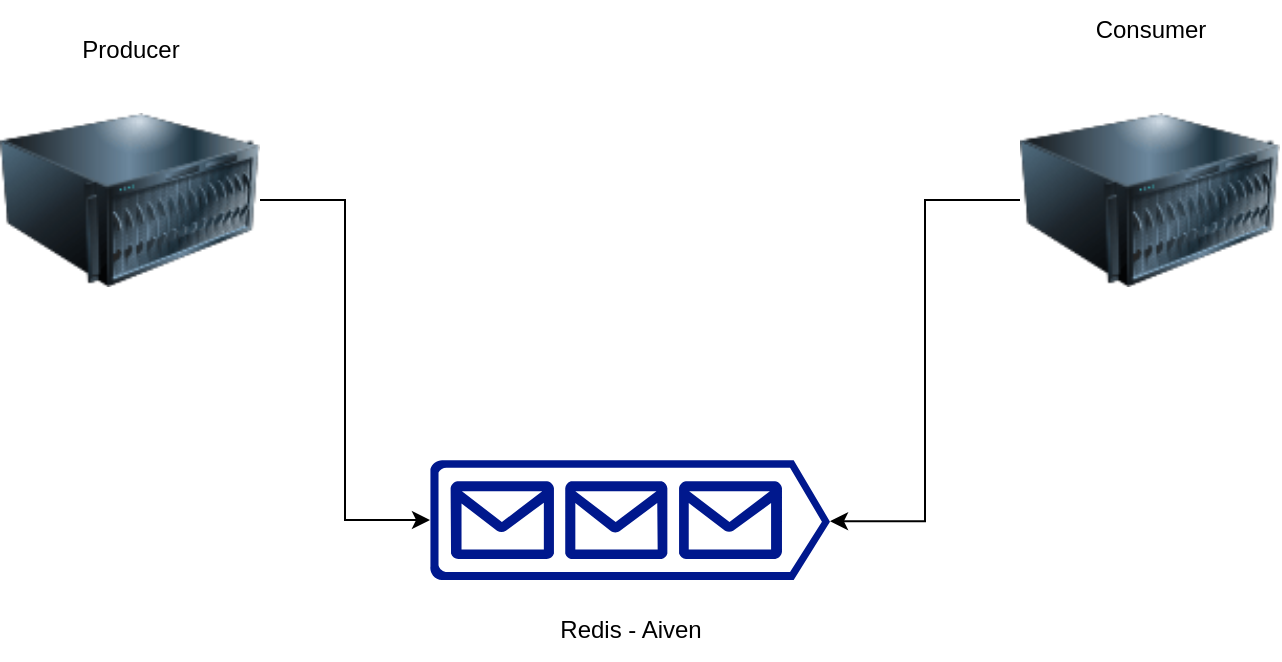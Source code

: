 <mxfile version="25.0.3">
  <diagram name="Page-1" id="K0iF7nu4UiiUGSgrPdki">
    <mxGraphModel dx="1050" dy="557" grid="1" gridSize="10" guides="1" tooltips="1" connect="1" arrows="1" fold="1" page="1" pageScale="1" pageWidth="850" pageHeight="1100" background="#ffffff" math="0" shadow="0">
      <root>
        <mxCell id="0" />
        <mxCell id="1" parent="0" />
        <mxCell id="D-ydvWDNZzA-fx-ul2-s-9" value="" style="edgeStyle=orthogonalEdgeStyle;rounded=0;orthogonalLoop=1;jettySize=auto;html=1;entryX=0;entryY=0.5;entryDx=0;entryDy=0;entryPerimeter=0;" edge="1" parent="1" source="D-ydvWDNZzA-fx-ul2-s-3" target="D-ydvWDNZzA-fx-ul2-s-5">
          <mxGeometry relative="1" as="geometry">
            <mxPoint x="175" y="510" as="targetPoint" />
          </mxGeometry>
        </mxCell>
        <mxCell id="D-ydvWDNZzA-fx-ul2-s-3" value="" style="image;html=1;image=img/lib/clip_art/computers/Server_128x128.png" vertex="1" parent="1">
          <mxGeometry x="110" y="280" width="130" height="120" as="geometry" />
        </mxCell>
        <mxCell id="D-ydvWDNZzA-fx-ul2-s-12" value="" style="edgeStyle=orthogonalEdgeStyle;rounded=0;orthogonalLoop=1;jettySize=auto;html=1;entryX=1;entryY=0.51;entryDx=0;entryDy=0;entryPerimeter=0;" edge="1" parent="1" source="D-ydvWDNZzA-fx-ul2-s-4" target="D-ydvWDNZzA-fx-ul2-s-5">
          <mxGeometry relative="1" as="geometry">
            <mxPoint x="685" y="390" as="sourcePoint" />
            <mxPoint x="685" y="510" as="targetPoint" />
          </mxGeometry>
        </mxCell>
        <mxCell id="D-ydvWDNZzA-fx-ul2-s-4" value="" style="image;html=1;image=img/lib/clip_art/computers/Server_128x128.png" vertex="1" parent="1">
          <mxGeometry x="620" y="280" width="130" height="120" as="geometry" />
        </mxCell>
        <mxCell id="D-ydvWDNZzA-fx-ul2-s-5" value="" style="sketch=0;aspect=fixed;pointerEvents=1;shadow=0;dashed=0;html=1;strokeColor=none;labelPosition=center;verticalLabelPosition=bottom;verticalAlign=top;align=center;fillColor=#00188D;shape=mxgraph.azure.queue_generic" vertex="1" parent="1">
          <mxGeometry x="325" y="470" width="200" height="60" as="geometry" />
        </mxCell>
        <mxCell id="D-ydvWDNZzA-fx-ul2-s-13" value="Redis - Aiven" style="text;html=1;align=center;verticalAlign=middle;resizable=0;points=[];autosize=1;fillColor=default;strokeWidth=6;" vertex="1" parent="1">
          <mxGeometry x="380" y="540" width="90" height="30" as="geometry" />
        </mxCell>
        <mxCell id="D-ydvWDNZzA-fx-ul2-s-15" value="Producer" style="text;html=1;align=center;verticalAlign=middle;resizable=0;points=[];autosize=1;fillColor=default;strokeWidth=6;" vertex="1" parent="1">
          <mxGeometry x="140" y="250" width="70" height="30" as="geometry" />
        </mxCell>
        <mxCell id="D-ydvWDNZzA-fx-ul2-s-16" value="Consumer" style="text;html=1;align=center;verticalAlign=middle;resizable=0;points=[];autosize=1;fillColor=default;strokeWidth=6;" vertex="1" parent="1">
          <mxGeometry x="645" y="240" width="80" height="30" as="geometry" />
        </mxCell>
      </root>
    </mxGraphModel>
  </diagram>
</mxfile>
